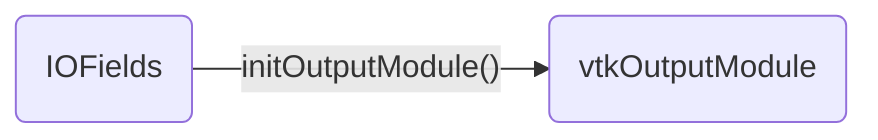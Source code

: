 flowchart LR
    A(IOFields) -->|"initOutputModule()"| B(vtkOutputModule)
    click A "./iofields.html"
    click B "./vtkoutputmodule.html"